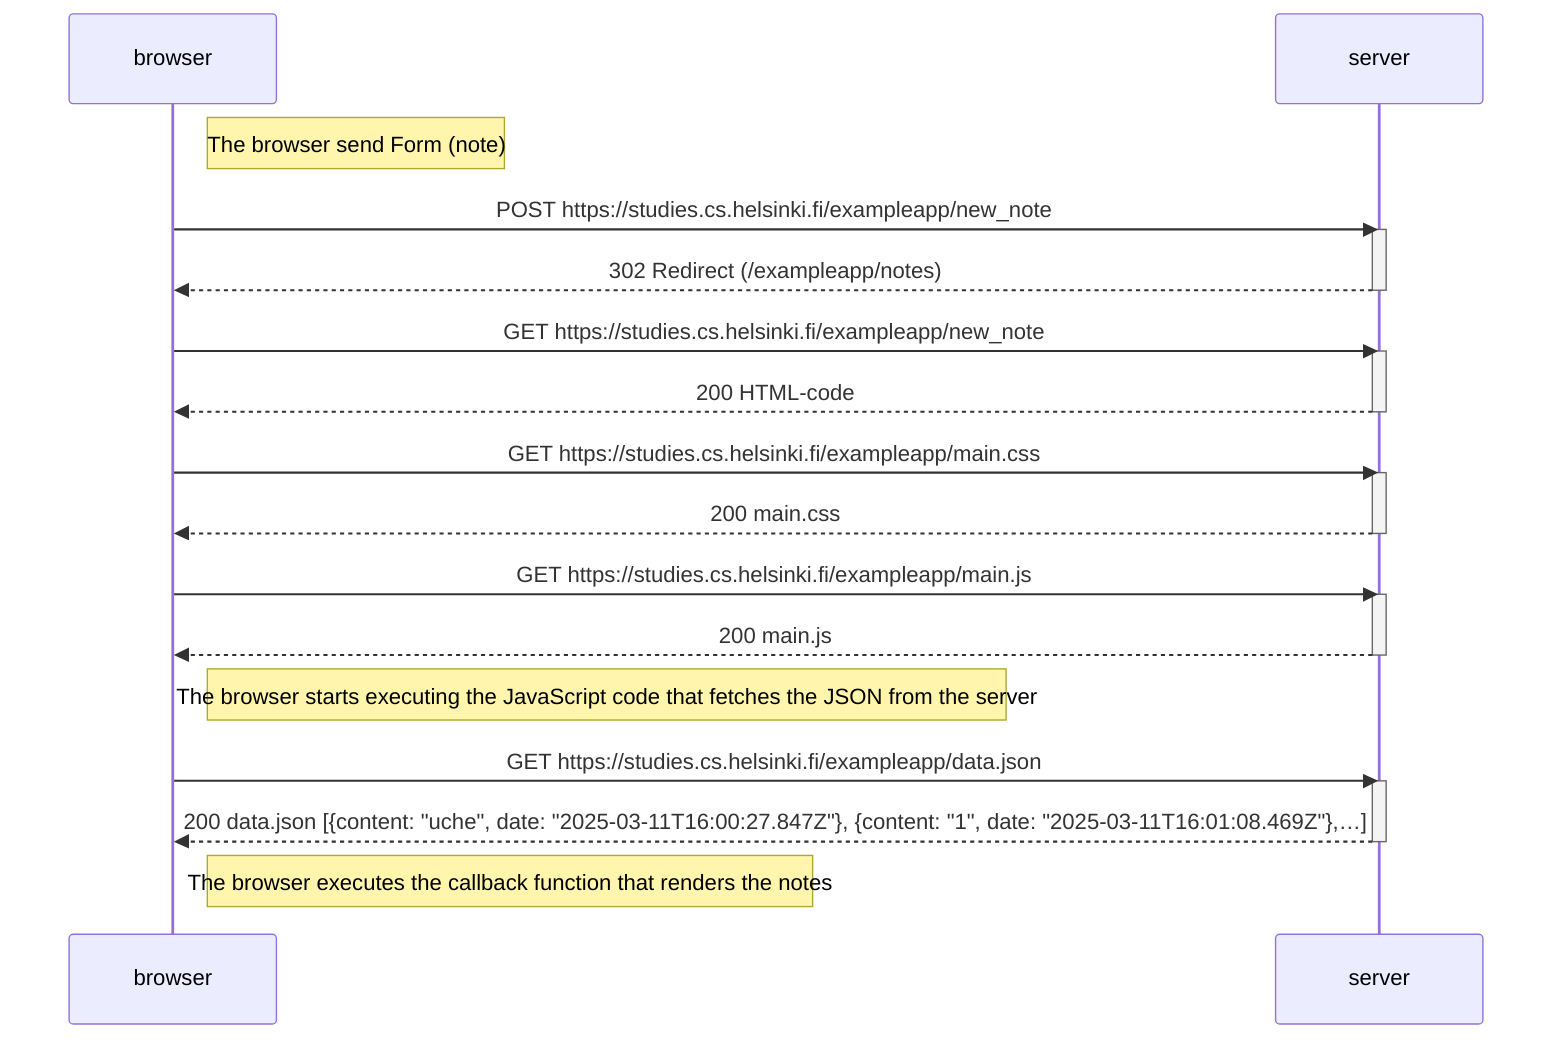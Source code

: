 sequenceDiagram
    participant browser
    participant server

    Note right of browser: The browser send Form (note)

    browser->>server: POST https://studies.cs.helsinki.fi/exampleapp/new_note
    activate server
    server-->>browser: 302 Redirect (/exampleapp/notes)
    deactivate server

    browser->>server: GET https://studies.cs.helsinki.fi/exampleapp/new_note
    activate server
    server-->>browser: 200 HTML-code
    deactivate server

    browser->>server: GET https://studies.cs.helsinki.fi/exampleapp/main.css
    activate server
    server-->>browser: 200 main.css
    deactivate server

    browser->>server: GET https://studies.cs.helsinki.fi/exampleapp/main.js
    activate server
    server-->>browser: 200 main.js
    deactivate server

    Note right of browser: The browser starts executing the JavaScript code that fetches the JSON from the server

    browser->>server: GET https://studies.cs.helsinki.fi/exampleapp/data.json
    activate server
    server-->>browser: 200 data.json [{content: "uche", date: "2025-03-11T16:00:27.847Z"}, {content: "1", date: "2025-03-11T16:01:08.469Z"},…]
    deactivate server

    Note right of browser: The browser executes the callback function that renders the notes